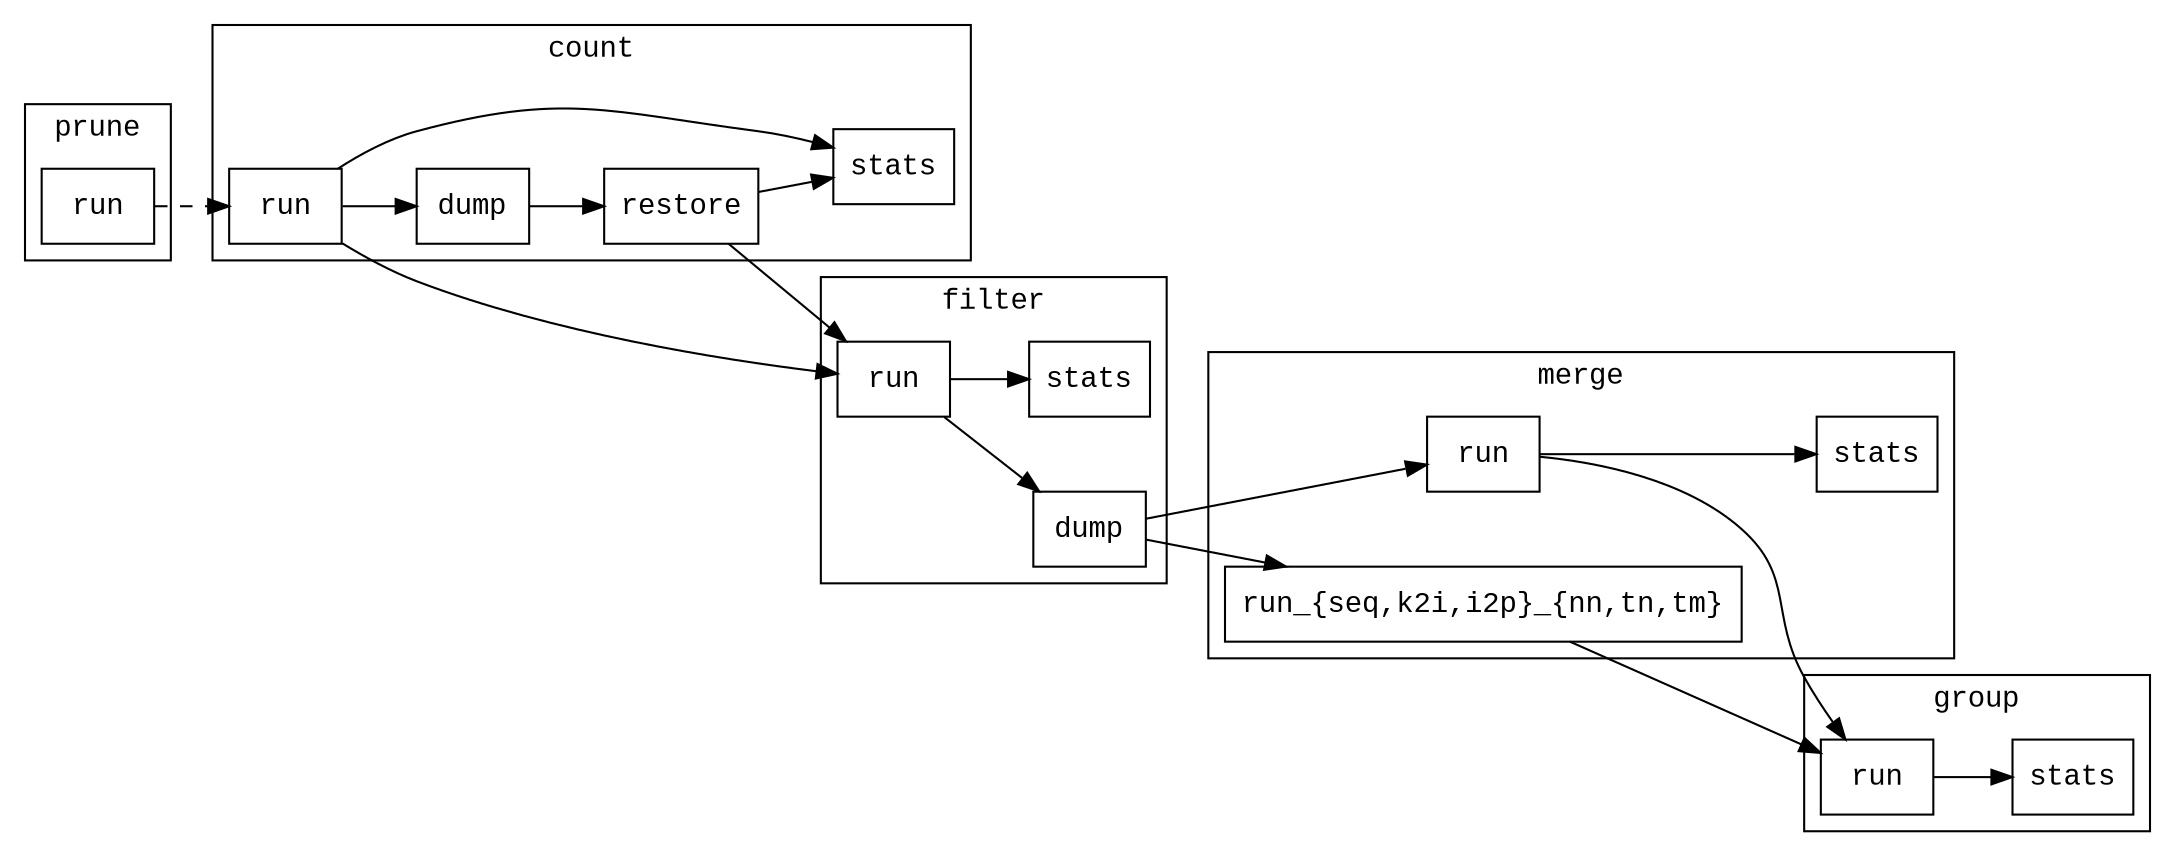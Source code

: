 digraph stage_deps {
    graph [fontname = "Liberation Mono", nodesep = 0.5];
    node [fontname = "Liberation Mono", shape = box];
    edge [fontname = "Liberation Mono"];

    rankdir=LR;

    subgraph cluster_0 {
        label = "prune"
        color = black;
        "prune:run" [label = run];
    }

    subgraph cluster_1 {
        label = "count"
        color = black;
        "count:run" [label = run];
        "count:dump" [label = dump];
        "count:stats" [label = stats];
        "count:restore" [label = restore];
    }

    subgraph cluster_2 {
        label = "filter"
        color = black;
        "filter:run" [label = run];
        "filter:dump" [label = dump];
        "filter:stats" [label = stats];
    }

    subgraph cluster_3 {
        label = "merge"
        color = black;
        "merge:run" [label = run];
        "merge:run_{seq,k2i,i2p}_{nn,tn,tm}"
            [label = "run_{seq,k2i,i2p}_{nn,tn,tm}"];
        "merge:stats" [label = stats];
    }

    subgraph cluster_4 {
        label = "group"
        color = black;
        "group:run" [label = run];
        "group:stats" [label = stats];
    }

    "prune:run" -> "count:run" [style = dashed]

    "count:run" -> "count:dump"
    "count:run" -> "count:stats"
    "count:dump" -> "count:restore"
    "count:restore" -> "count:stats"
    "count:run" -> "filter:run"
    "count:restore" -> "filter:run"

    "filter:run" -> "filter:dump"
    "filter:run" -> "filter:stats"
    "filter:dump" -> "merge:run"
    "filter:dump" -> "merge:run_{seq,k2i,i2p}_{nn,tn,tm}"

    "merge:run" -> "merge:stats"
    "merge:run" -> "group:run"
    "merge:run_{seq,k2i,i2p}_{nn,tn,tm}" -> "group:run"

    "group:run" -> "group:stats"
}
